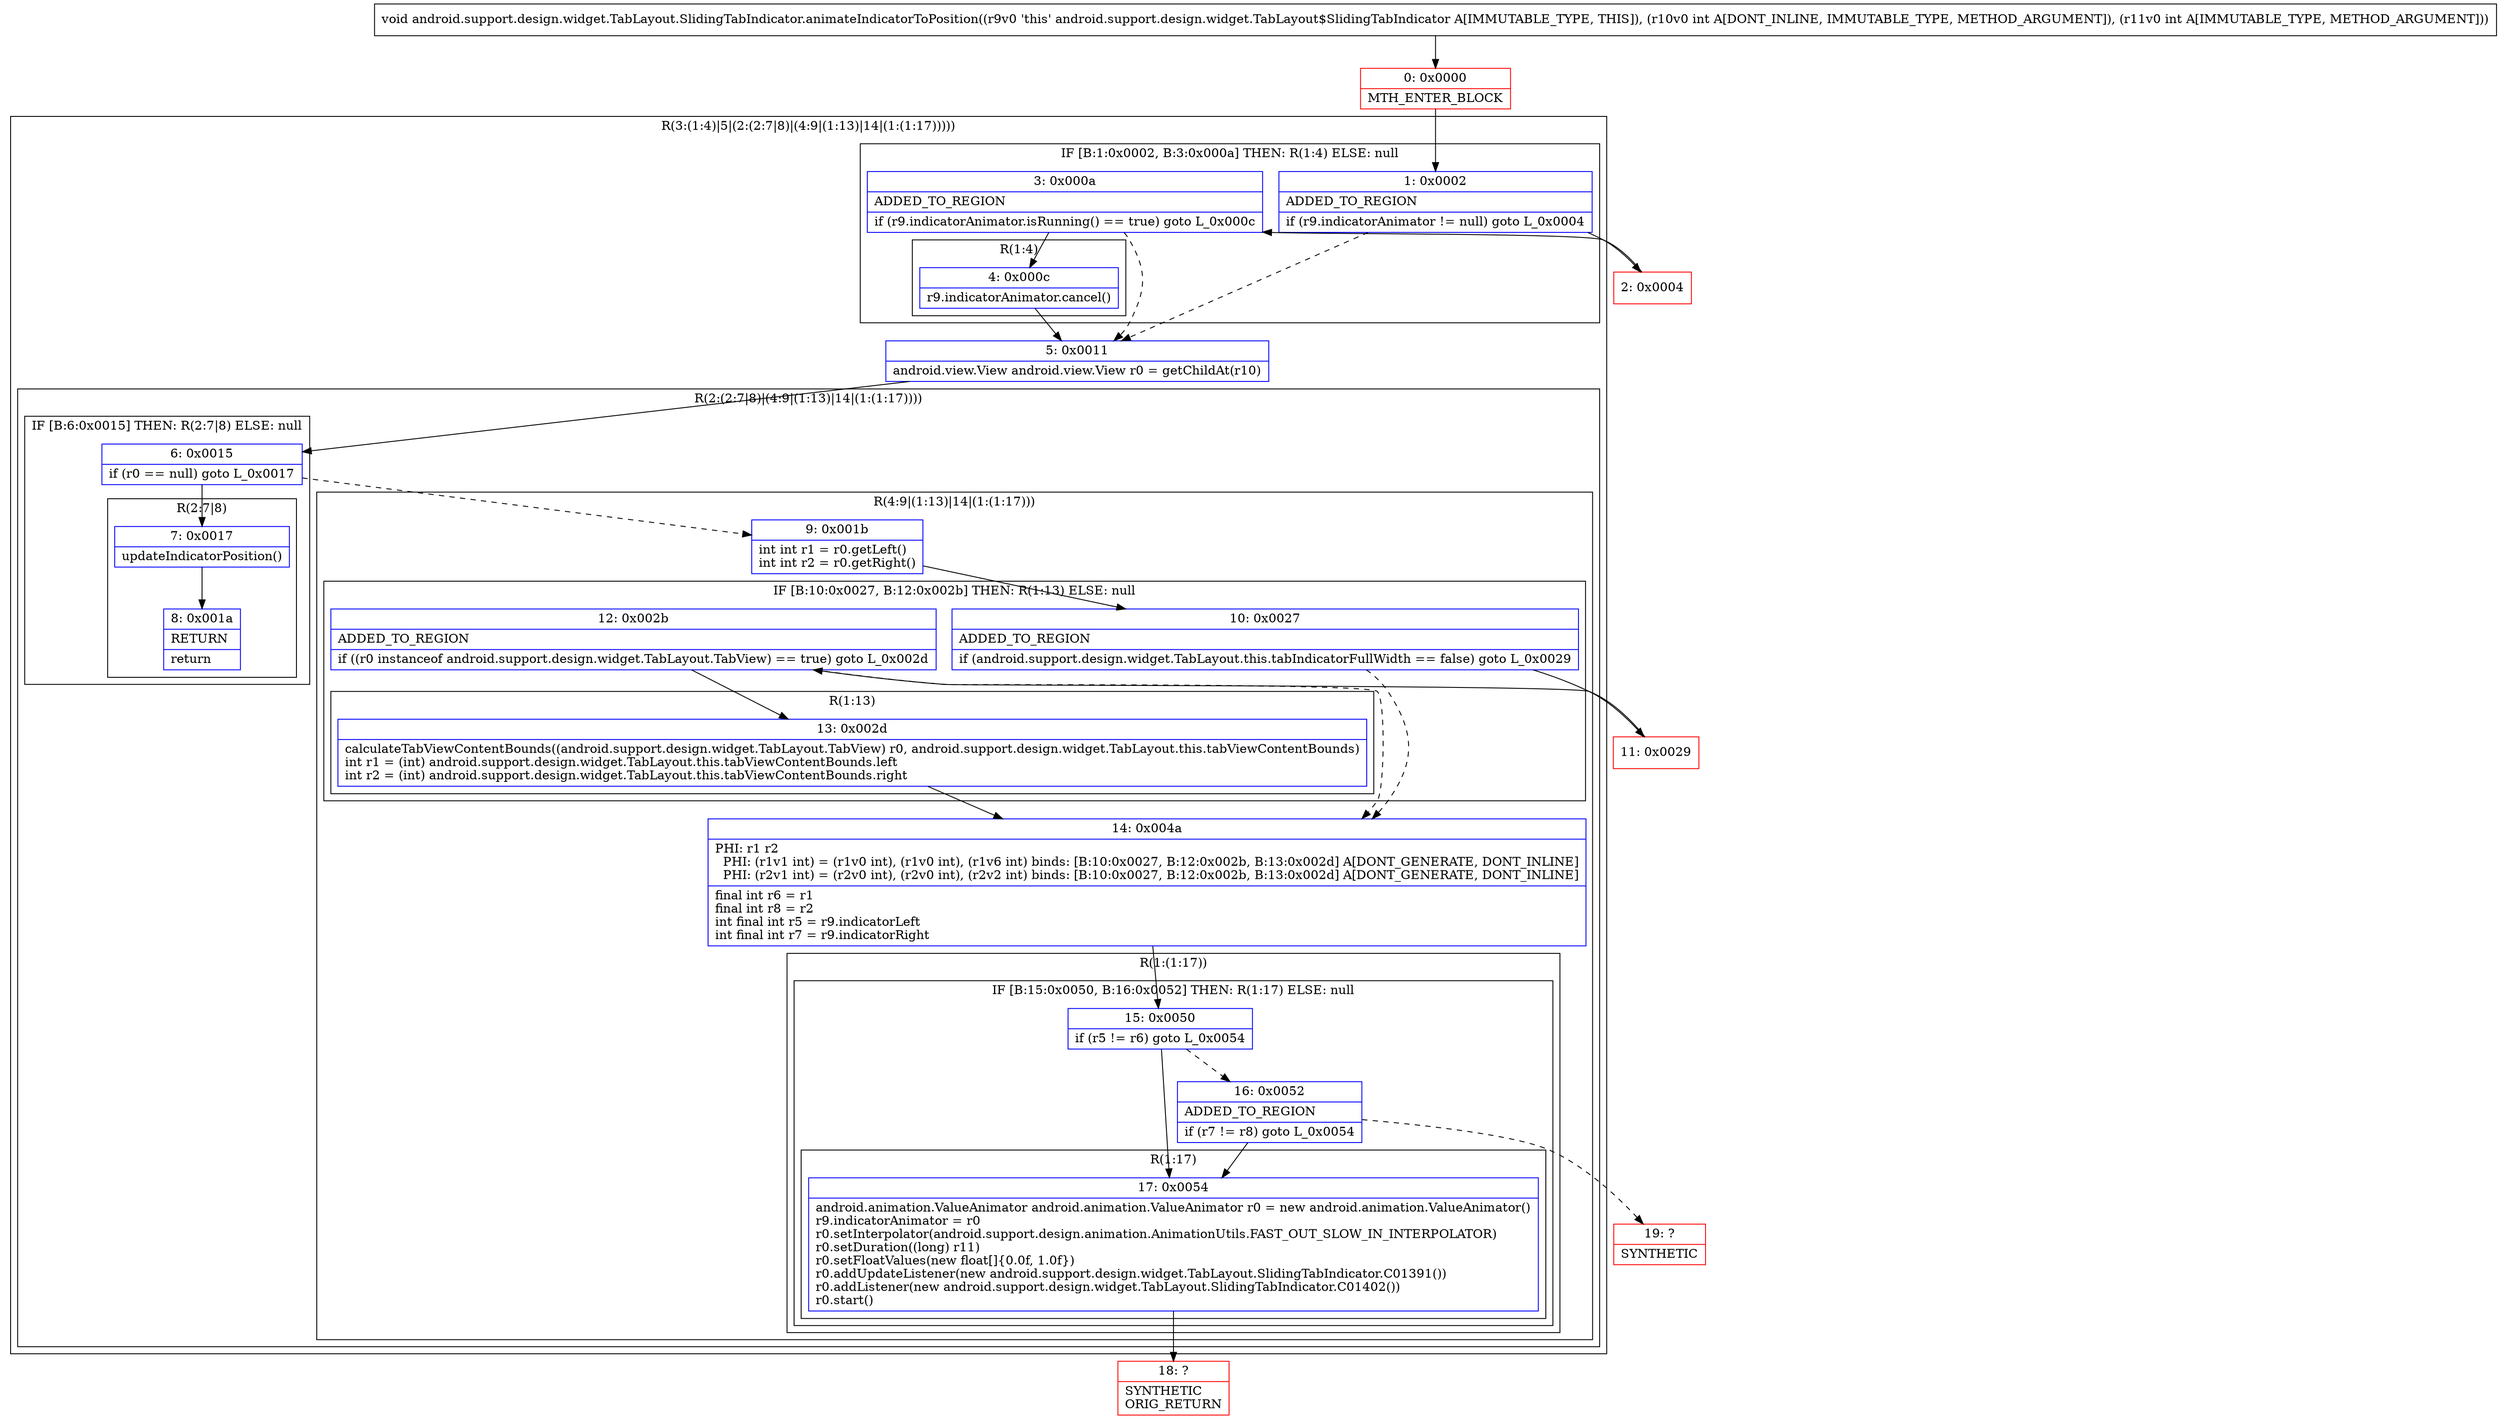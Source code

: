 digraph "CFG forandroid.support.design.widget.TabLayout.SlidingTabIndicator.animateIndicatorToPosition(II)V" {
subgraph cluster_Region_274524596 {
label = "R(3:(1:4)|5|(2:(2:7|8)|(4:9|(1:13)|14|(1:(1:17)))))";
node [shape=record,color=blue];
subgraph cluster_IfRegion_853454638 {
label = "IF [B:1:0x0002, B:3:0x000a] THEN: R(1:4) ELSE: null";
node [shape=record,color=blue];
Node_1 [shape=record,label="{1\:\ 0x0002|ADDED_TO_REGION\l|if (r9.indicatorAnimator != null) goto L_0x0004\l}"];
Node_3 [shape=record,label="{3\:\ 0x000a|ADDED_TO_REGION\l|if (r9.indicatorAnimator.isRunning() == true) goto L_0x000c\l}"];
subgraph cluster_Region_1162371093 {
label = "R(1:4)";
node [shape=record,color=blue];
Node_4 [shape=record,label="{4\:\ 0x000c|r9.indicatorAnimator.cancel()\l}"];
}
}
Node_5 [shape=record,label="{5\:\ 0x0011|android.view.View android.view.View r0 = getChildAt(r10)\l}"];
subgraph cluster_Region_1988105604 {
label = "R(2:(2:7|8)|(4:9|(1:13)|14|(1:(1:17))))";
node [shape=record,color=blue];
subgraph cluster_IfRegion_527868833 {
label = "IF [B:6:0x0015] THEN: R(2:7|8) ELSE: null";
node [shape=record,color=blue];
Node_6 [shape=record,label="{6\:\ 0x0015|if (r0 == null) goto L_0x0017\l}"];
subgraph cluster_Region_27665740 {
label = "R(2:7|8)";
node [shape=record,color=blue];
Node_7 [shape=record,label="{7\:\ 0x0017|updateIndicatorPosition()\l}"];
Node_8 [shape=record,label="{8\:\ 0x001a|RETURN\l|return\l}"];
}
}
subgraph cluster_Region_1813266076 {
label = "R(4:9|(1:13)|14|(1:(1:17)))";
node [shape=record,color=blue];
Node_9 [shape=record,label="{9\:\ 0x001b|int int r1 = r0.getLeft()\lint int r2 = r0.getRight()\l}"];
subgraph cluster_IfRegion_560675361 {
label = "IF [B:10:0x0027, B:12:0x002b] THEN: R(1:13) ELSE: null";
node [shape=record,color=blue];
Node_10 [shape=record,label="{10\:\ 0x0027|ADDED_TO_REGION\l|if (android.support.design.widget.TabLayout.this.tabIndicatorFullWidth == false) goto L_0x0029\l}"];
Node_12 [shape=record,label="{12\:\ 0x002b|ADDED_TO_REGION\l|if ((r0 instanceof android.support.design.widget.TabLayout.TabView) == true) goto L_0x002d\l}"];
subgraph cluster_Region_1452111601 {
label = "R(1:13)";
node [shape=record,color=blue];
Node_13 [shape=record,label="{13\:\ 0x002d|calculateTabViewContentBounds((android.support.design.widget.TabLayout.TabView) r0, android.support.design.widget.TabLayout.this.tabViewContentBounds)\lint r1 = (int) android.support.design.widget.TabLayout.this.tabViewContentBounds.left\lint r2 = (int) android.support.design.widget.TabLayout.this.tabViewContentBounds.right\l}"];
}
}
Node_14 [shape=record,label="{14\:\ 0x004a|PHI: r1 r2 \l  PHI: (r1v1 int) = (r1v0 int), (r1v0 int), (r1v6 int) binds: [B:10:0x0027, B:12:0x002b, B:13:0x002d] A[DONT_GENERATE, DONT_INLINE]\l  PHI: (r2v1 int) = (r2v0 int), (r2v0 int), (r2v2 int) binds: [B:10:0x0027, B:12:0x002b, B:13:0x002d] A[DONT_GENERATE, DONT_INLINE]\l|final int r6 = r1\lfinal int r8 = r2\lint final int r5 = r9.indicatorLeft\lint final int r7 = r9.indicatorRight\l}"];
subgraph cluster_Region_1179016585 {
label = "R(1:(1:17))";
node [shape=record,color=blue];
subgraph cluster_IfRegion_2093792298 {
label = "IF [B:15:0x0050, B:16:0x0052] THEN: R(1:17) ELSE: null";
node [shape=record,color=blue];
Node_15 [shape=record,label="{15\:\ 0x0050|if (r5 != r6) goto L_0x0054\l}"];
Node_16 [shape=record,label="{16\:\ 0x0052|ADDED_TO_REGION\l|if (r7 != r8) goto L_0x0054\l}"];
subgraph cluster_Region_836865521 {
label = "R(1:17)";
node [shape=record,color=blue];
Node_17 [shape=record,label="{17\:\ 0x0054|android.animation.ValueAnimator android.animation.ValueAnimator r0 = new android.animation.ValueAnimator()\lr9.indicatorAnimator = r0\lr0.setInterpolator(android.support.design.animation.AnimationUtils.FAST_OUT_SLOW_IN_INTERPOLATOR)\lr0.setDuration((long) r11)\lr0.setFloatValues(new float[]\{0.0f, 1.0f\})\lr0.addUpdateListener(new android.support.design.widget.TabLayout.SlidingTabIndicator.C01391())\lr0.addListener(new android.support.design.widget.TabLayout.SlidingTabIndicator.C01402())\lr0.start()\l}"];
}
}
}
}
}
}
Node_0 [shape=record,color=red,label="{0\:\ 0x0000|MTH_ENTER_BLOCK\l}"];
Node_2 [shape=record,color=red,label="{2\:\ 0x0004}"];
Node_11 [shape=record,color=red,label="{11\:\ 0x0029}"];
Node_18 [shape=record,color=red,label="{18\:\ ?|SYNTHETIC\lORIG_RETURN\l}"];
Node_19 [shape=record,color=red,label="{19\:\ ?|SYNTHETIC\l}"];
MethodNode[shape=record,label="{void android.support.design.widget.TabLayout.SlidingTabIndicator.animateIndicatorToPosition((r9v0 'this' android.support.design.widget.TabLayout$SlidingTabIndicator A[IMMUTABLE_TYPE, THIS]), (r10v0 int A[DONT_INLINE, IMMUTABLE_TYPE, METHOD_ARGUMENT]), (r11v0 int A[IMMUTABLE_TYPE, METHOD_ARGUMENT])) }"];
MethodNode -> Node_0;
Node_1 -> Node_2;
Node_1 -> Node_5[style=dashed];
Node_3 -> Node_4;
Node_3 -> Node_5[style=dashed];
Node_4 -> Node_5;
Node_5 -> Node_6;
Node_6 -> Node_7;
Node_6 -> Node_9[style=dashed];
Node_7 -> Node_8;
Node_9 -> Node_10;
Node_10 -> Node_11;
Node_10 -> Node_14[style=dashed];
Node_12 -> Node_13;
Node_12 -> Node_14[style=dashed];
Node_13 -> Node_14;
Node_14 -> Node_15;
Node_15 -> Node_16[style=dashed];
Node_15 -> Node_17;
Node_16 -> Node_17;
Node_16 -> Node_19[style=dashed];
Node_17 -> Node_18;
Node_0 -> Node_1;
Node_2 -> Node_3;
Node_11 -> Node_12;
}

